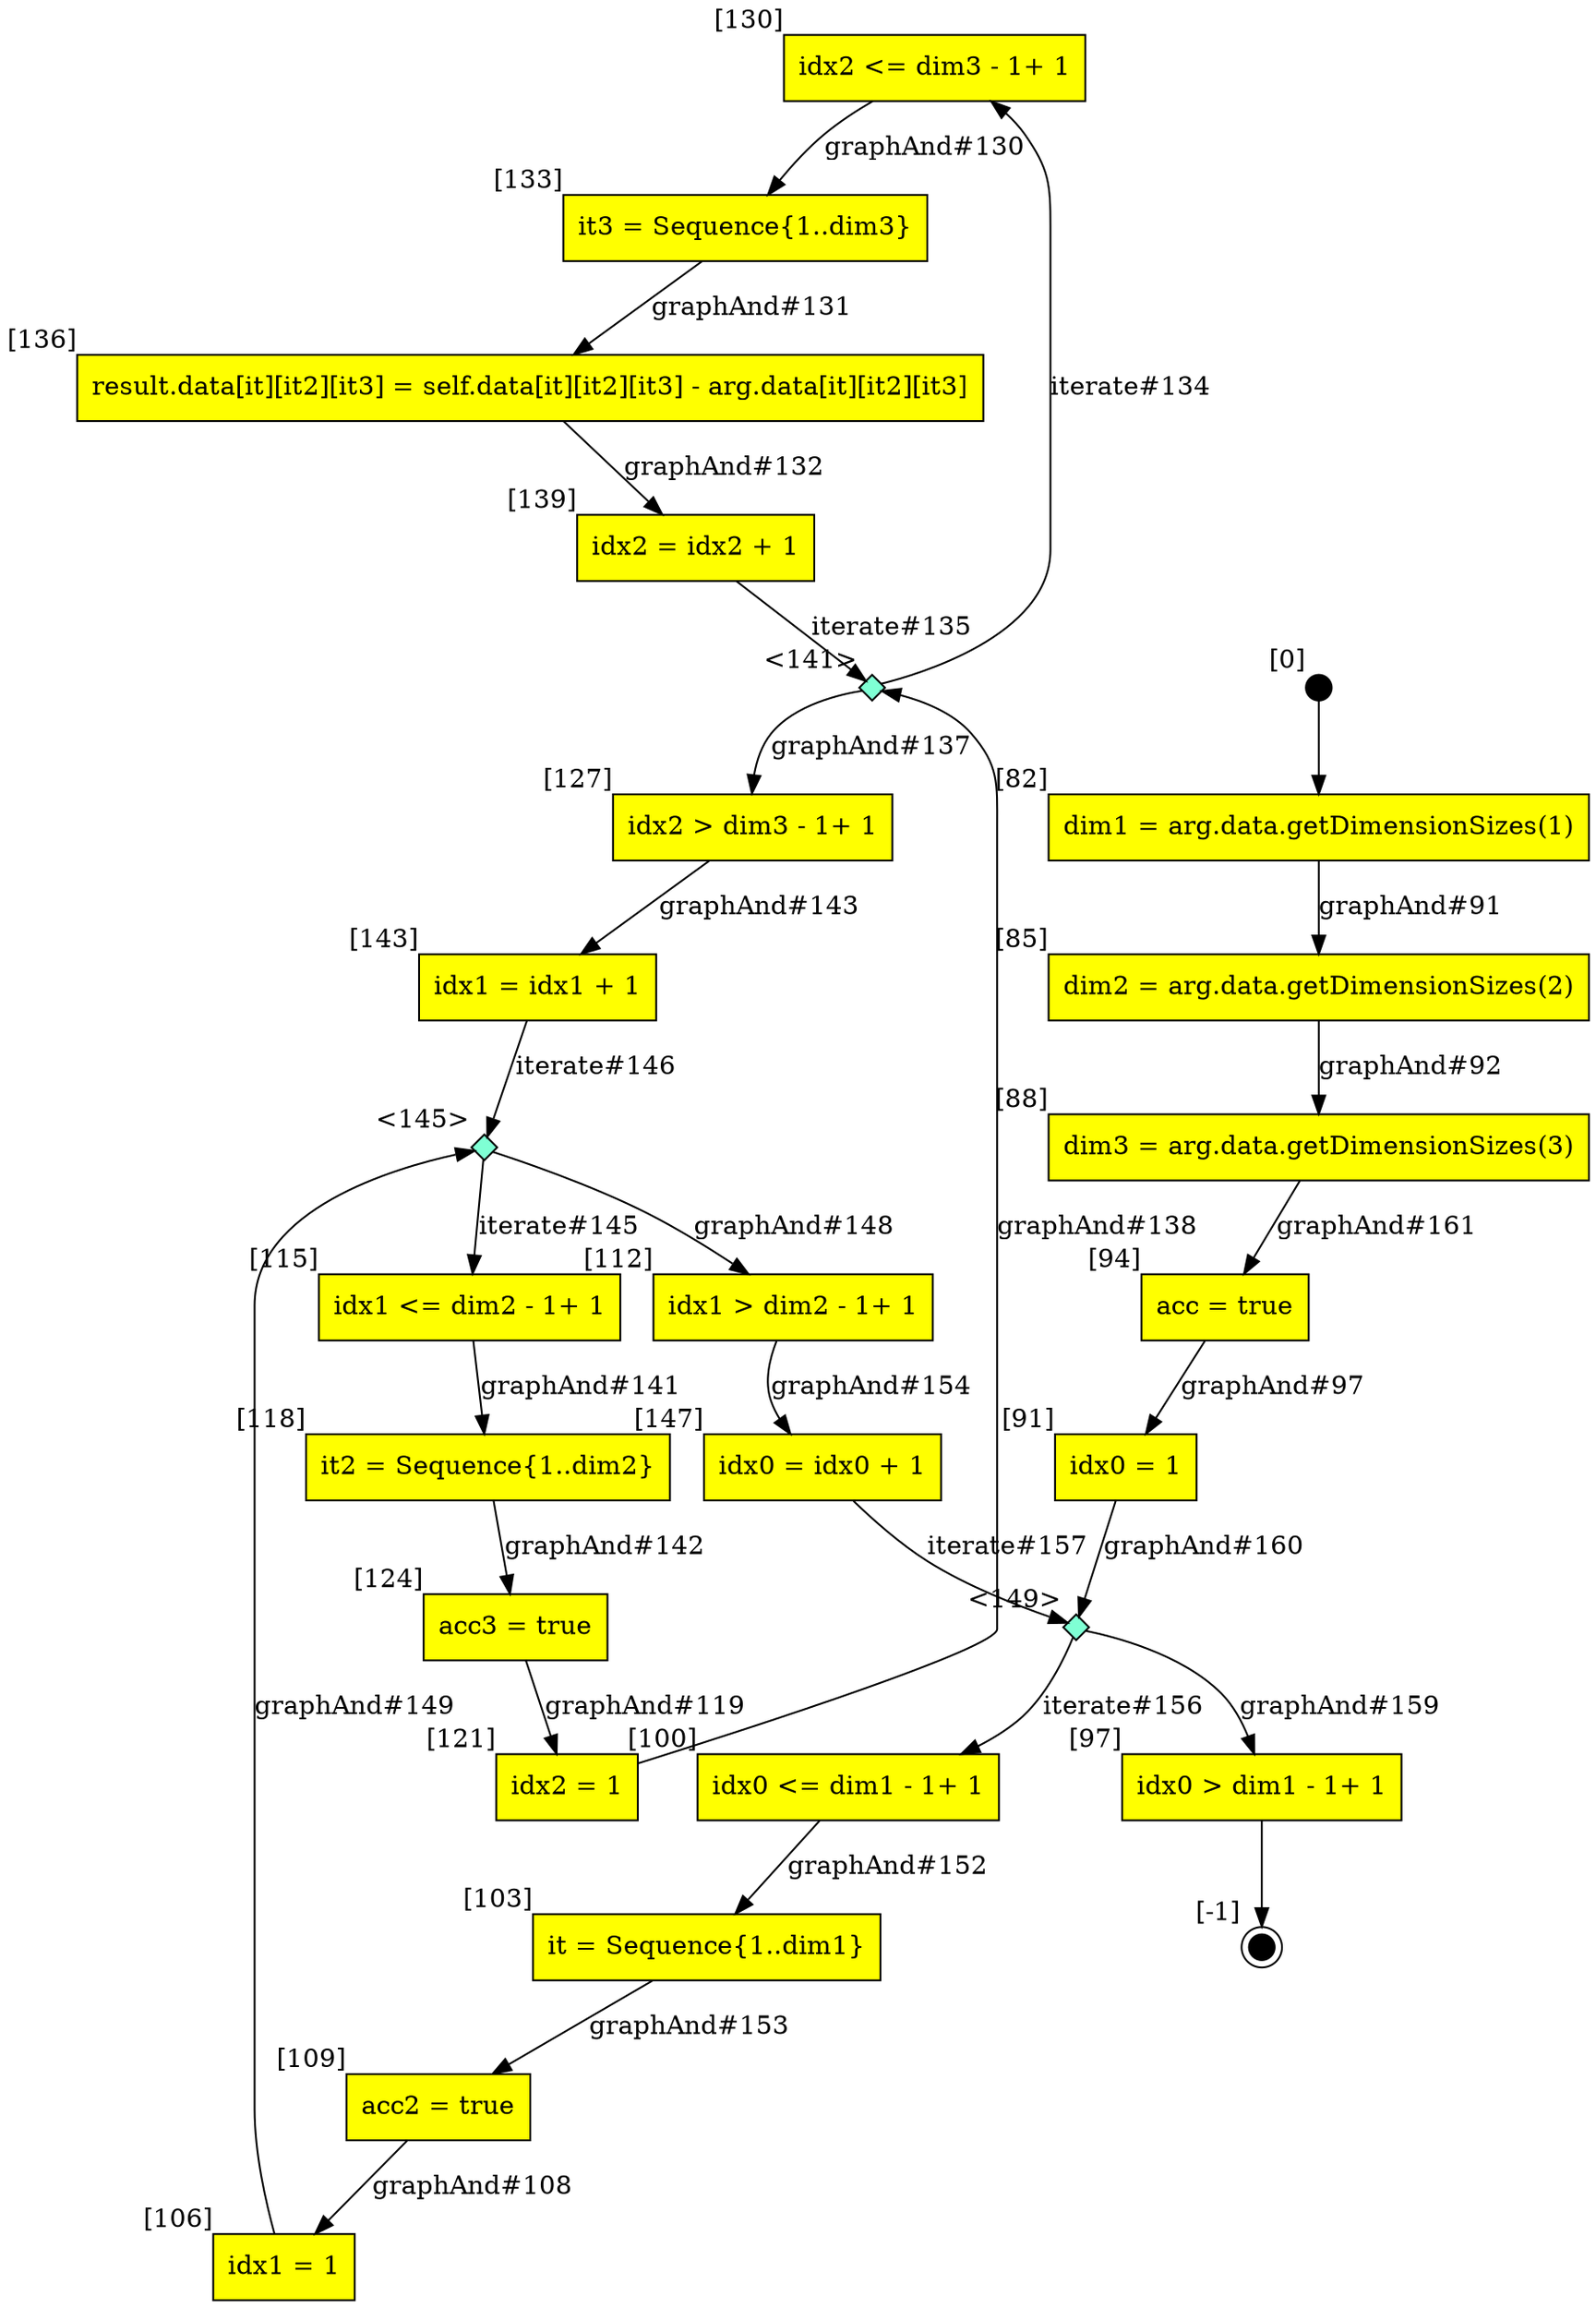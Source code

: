 digraph CLG {
  130 [shape="box", label="idx2 <= dim3 - 1+ 1", style=filled, fillcolor=yellow, xlabel="[130]"];
  133 [shape="box", label="it3 = Sequence{1..dim3}", style=filled, fillcolor=yellow, xlabel="[133]"];
  136 [shape="box", label="result.data[it][it2][it3] = self.data[it][it2][it3] - arg.data[it][it2][it3]", style=filled, fillcolor=yellow, xlabel="[136]"];
  139 [shape="box", label="idx2 = idx2 + 1", style=filled, fillcolor=yellow, xlabel="[139]"];
  141 [shape="diamond", label="", xlabel="<141>", style=filled, fillcolor=aquamarine, fixedsize=true, width=.2, height=.2];
  143 [shape="box", label="idx1 = idx1 + 1", style=filled, fillcolor=yellow, xlabel="[143]"];
  81 [style=filled, fillcolor=black, shape="circle", label="", fixedsize=true, width=.2, height=.2, xlabel="[0]"];
  145 [shape="diamond", label="", xlabel="<145>", style=filled, fillcolor=aquamarine, fixedsize=true, width=.2, height=.2];
  82 [shape="box", label="dim1 = arg.data.getDimensionSizes(1)", style=filled, fillcolor=yellow, xlabel="[82]"];
  147 [shape="box", label="idx0 = idx0 + 1", style=filled, fillcolor=yellow, xlabel="[147]"];
  85 [shape="box", label="dim2 = arg.data.getDimensionSizes(2)", style=filled, fillcolor=yellow, xlabel="[85]"];
  149 [shape="diamond", label="", xlabel="<149>", style=filled, fillcolor=aquamarine, fixedsize=true, width=.2, height=.2];
  88 [shape="box", label="dim3 = arg.data.getDimensionSizes(3)", style=filled, fillcolor=yellow, xlabel="[88]"];
  91 [shape="box", label="idx0 = 1", style=filled, fillcolor=yellow, xlabel="[91]"];
  94 [shape="box", label="acc = true", style=filled, fillcolor=yellow, xlabel="[94]"];
  97 [shape="box", label="idx0 > dim1 - 1+ 1", style=filled, fillcolor=yellow, xlabel="[97]"];
  98 [style=filled, fillcolor=black, shape="doublecircle", label="", fixedsize=true, width=.2, height=.2, xlabel="[-1]"];
  100 [shape="box", label="idx0 <= dim1 - 1+ 1", style=filled, fillcolor=yellow, xlabel="[100]"];
  103 [shape="box", label="it = Sequence{1..dim1}", style=filled, fillcolor=yellow, xlabel="[103]"];
  106 [shape="box", label="idx1 = 1", style=filled, fillcolor=yellow, xlabel="[106]"];
  109 [shape="box", label="acc2 = true", style=filled, fillcolor=yellow, xlabel="[109]"];
  112 [shape="box", label="idx1 > dim2 - 1+ 1", style=filled, fillcolor=yellow, xlabel="[112]"];
  115 [shape="box", label="idx1 <= dim2 - 1+ 1", style=filled, fillcolor=yellow, xlabel="[115]"];
  118 [shape="box", label="it2 = Sequence{1..dim2}", style=filled, fillcolor=yellow, xlabel="[118]"];
  121 [shape="box", label="idx2 = 1", style=filled, fillcolor=yellow, xlabel="[121]"];
  124 [shape="box", label="acc3 = true", style=filled, fillcolor=yellow, xlabel="[124]"];
  127 [shape="box", label="idx2 > dim3 - 1+ 1", style=filled, fillcolor=yellow, xlabel="[127]"];
  130 -> 133[label="graphAnd#130"];
  133 -> 136[label="graphAnd#131"];
  136 -> 139[label="graphAnd#132"];
  141 -> 130[label="iterate#134"];
  139 -> 141[label="iterate#135"];
  141 -> 127[label="graphAnd#137"];
  121 -> 141[label="graphAnd#138"];
  115 -> 118[label="graphAnd#141"];
  118 -> 124[label="graphAnd#142"];
  127 -> 143[label="graphAnd#143"];
  145 -> 115[label="iterate#145"];
  143 -> 145[label="iterate#146"];
  145 -> 112[label="graphAnd#148"];
  81 -> 82;
  106 -> 145[label="graphAnd#149"];
  100 -> 103[label="graphAnd#152"];
  103 -> 109[label="graphAnd#153"];
  112 -> 147[label="graphAnd#154"];
  82 -> 85[label="graphAnd#91"];
  85 -> 88[label="graphAnd#92"];
  149 -> 100[label="iterate#156"];
  147 -> 149[label="iterate#157"];
  149 -> 97[label="graphAnd#159"];
  91 -> 149[label="graphAnd#160"];
  88 -> 94[label="graphAnd#161"];
  94 -> 91[label="graphAnd#97"];
  97 -> 98;
  109 -> 106[label="graphAnd#108"];
  124 -> 121[label="graphAnd#119"];
}

